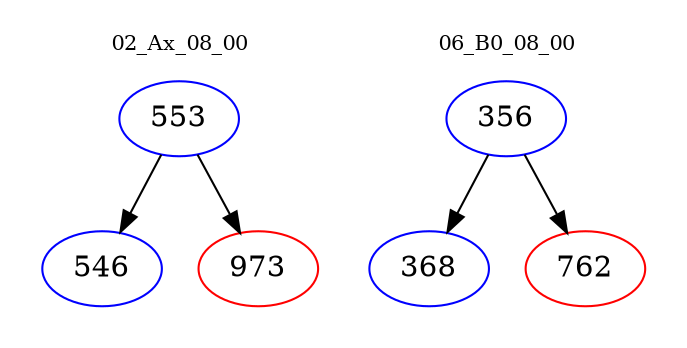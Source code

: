digraph{
subgraph cluster_0 {
color = white
label = "02_Ax_08_00";
fontsize=10;
T0_553 [label="553", color="blue"]
T0_553 -> T0_546 [color="black"]
T0_546 [label="546", color="blue"]
T0_553 -> T0_973 [color="black"]
T0_973 [label="973", color="red"]
}
subgraph cluster_1 {
color = white
label = "06_B0_08_00";
fontsize=10;
T1_356 [label="356", color="blue"]
T1_356 -> T1_368 [color="black"]
T1_368 [label="368", color="blue"]
T1_356 -> T1_762 [color="black"]
T1_762 [label="762", color="red"]
}
}
